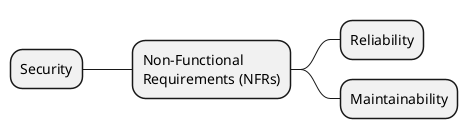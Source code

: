 @startmindmap "Non-Functional Requirements Map"

+ Non-Functional\nRequirements (NFRs)

++ Reliability
++ Maintainability
-- Security

@endmindmap